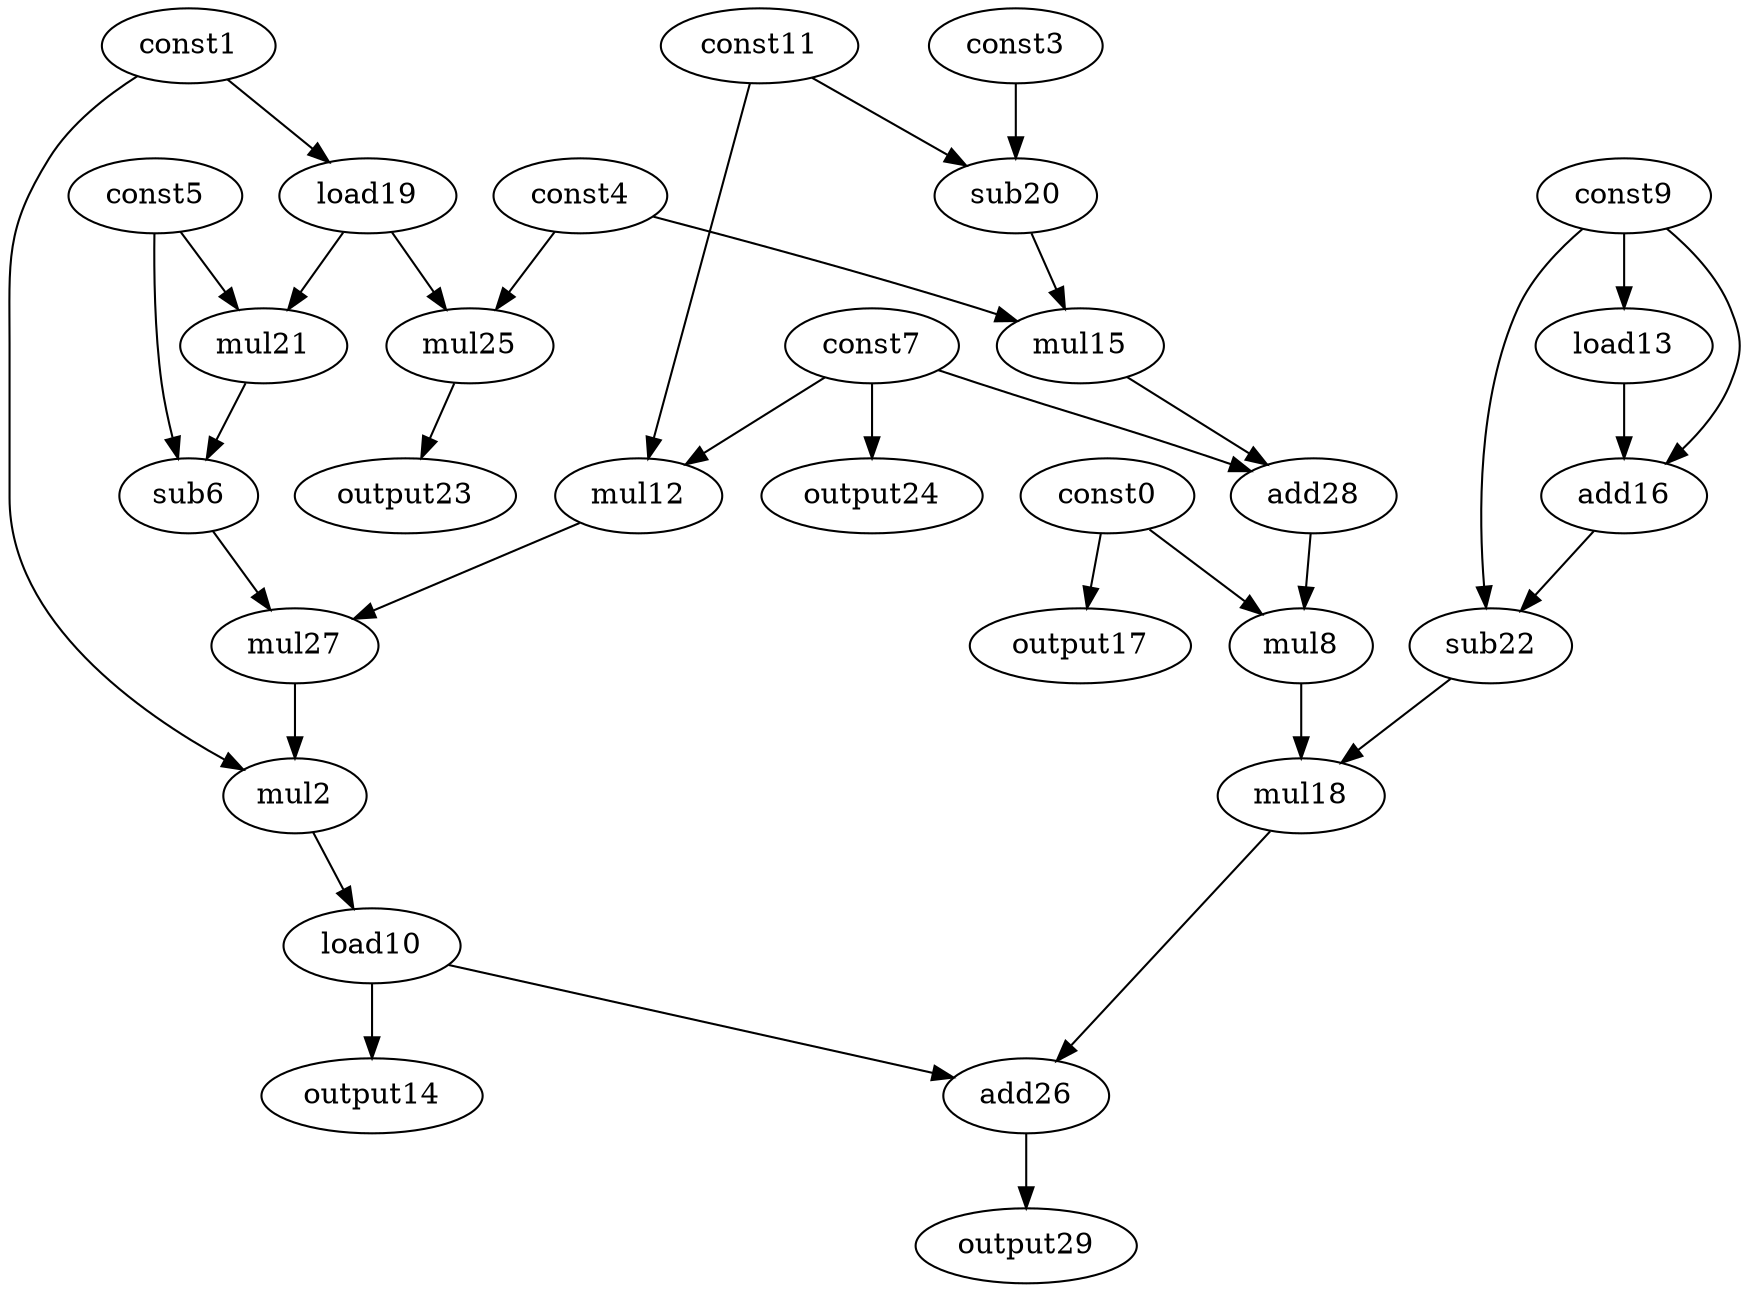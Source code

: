 digraph G { 
const0[opcode=const]; 
const1[opcode=const]; 
mul2[opcode=mul]; 
const3[opcode=const]; 
const4[opcode=const]; 
const5[opcode=const]; 
sub6[opcode=sub]; 
const7[opcode=const]; 
mul8[opcode=mul]; 
const9[opcode=const]; 
load10[opcode=load]; 
const11[opcode=const]; 
mul12[opcode=mul]; 
load13[opcode=load]; 
output14[opcode=output]; 
mul15[opcode=mul]; 
add16[opcode=add]; 
output17[opcode=output]; 
mul18[opcode=mul]; 
load19[opcode=load]; 
sub20[opcode=sub]; 
mul21[opcode=mul]; 
sub22[opcode=sub]; 
output23[opcode=output]; 
output24[opcode=output]; 
mul25[opcode=mul]; 
add26[opcode=add]; 
mul27[opcode=mul]; 
add28[opcode=add]; 
output29[opcode=output]; 
const11->mul12[operand=0];
const7->mul12[operand=1];
const9->load13[operand=0];
const0->output17[operand=0];
const1->load19[operand=0];
const3->sub20[operand=0];
const11->sub20[operand=1];
const7->output24[operand=0];
sub20->mul15[operand=0];
const4->mul15[operand=1];
const9->add16[operand=0];
load13->add16[operand=1];
load19->mul21[operand=0];
const5->mul21[operand=1];
load19->mul25[operand=0];
const4->mul25[operand=1];
mul21->sub6[operand=0];
const5->sub6[operand=1];
add16->sub22[operand=0];
const9->sub22[operand=1];
mul25->output23[operand=0];
const7->add28[operand=0];
mul15->add28[operand=1];
const0->mul8[operand=0];
add28->mul8[operand=1];
mul12->mul27[operand=0];
sub6->mul27[operand=1];
const1->mul2[operand=0];
mul27->mul2[operand=1];
mul8->mul18[operand=0];
sub22->mul18[operand=1];
mul2->load10[operand=0];
load10->output14[operand=0];
load10->add26[operand=0];
mul18->add26[operand=1];
add26->output29[operand=0];
}
